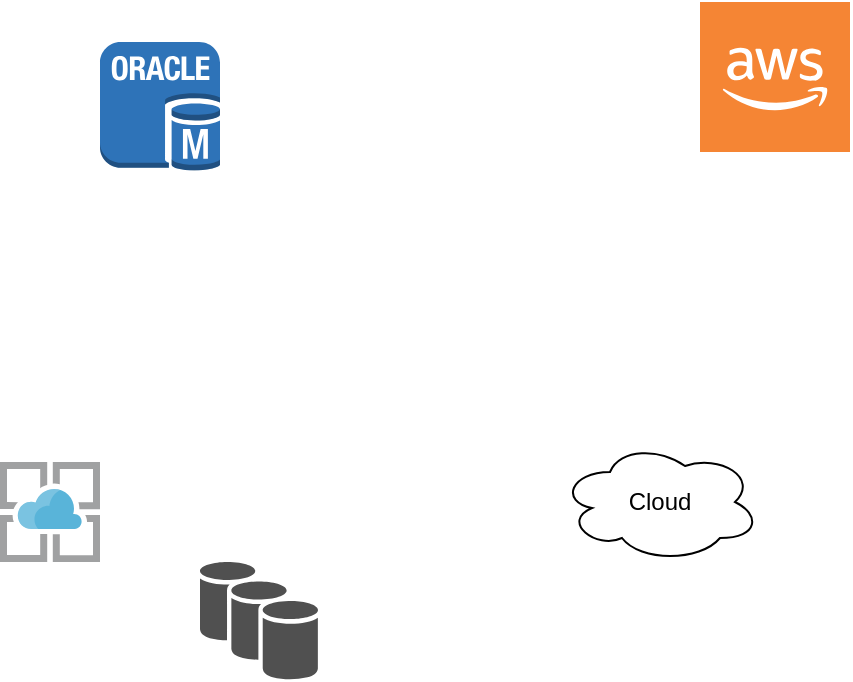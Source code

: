 <mxfile version="13.8.7" type="github"><diagram id="-6pH-hjz4IeL-79QMhJ2" name="Page-1"><mxGraphModel dx="1209" dy="594" grid="1" gridSize="10" guides="1" tooltips="1" connect="1" arrows="1" fold="1" page="1" pageScale="1" pageWidth="827" pageHeight="1169" math="0" shadow="0"><root><mxCell id="0"/><mxCell id="1" parent="0"/><mxCell id="4oOfWvrYcwLdsmHtYLk2-1" value="Cloud" style="ellipse;shape=cloud;whiteSpace=wrap;html=1;align=center;" vertex="1" parent="1"><mxGeometry x="360" y="280" width="100" height="60" as="geometry"/></mxCell><mxCell id="4oOfWvrYcwLdsmHtYLk2-2" value="" style="outlineConnect=0;dashed=0;verticalLabelPosition=bottom;verticalAlign=top;align=center;html=1;shape=mxgraph.aws3.oracle_db_instance;fillColor=#2E73B8;gradientColor=none;" vertex="1" parent="1"><mxGeometry x="130" y="80" width="60" height="64.5" as="geometry"/></mxCell><mxCell id="4oOfWvrYcwLdsmHtYLk2-3" value="" style="outlineConnect=0;dashed=0;verticalLabelPosition=bottom;verticalAlign=top;align=center;html=1;shape=mxgraph.aws3.cloud_2;fillColor=#F58534;gradientColor=none;" vertex="1" parent="1"><mxGeometry x="430" y="60" width="75" height="75" as="geometry"/></mxCell><mxCell id="4oOfWvrYcwLdsmHtYLk2-7" value="" style="aspect=fixed;html=1;points=[];align=center;image;fontSize=12;image=img/lib/mscae/App_Service.svg;" vertex="1" parent="1"><mxGeometry x="80" y="290" width="50" height="50" as="geometry"/></mxCell><mxCell id="4oOfWvrYcwLdsmHtYLk2-8" value="" style="shadow=0;dashed=0;html=1;strokeColor=none;fillColor=#505050;labelPosition=center;verticalLabelPosition=bottom;verticalAlign=top;outlineConnect=0;align=center;shape=mxgraph.office.databases.database_availability_group;" vertex="1" parent="1"><mxGeometry x="180" y="340" width="59" height="59" as="geometry"/></mxCell></root></mxGraphModel></diagram></mxfile>